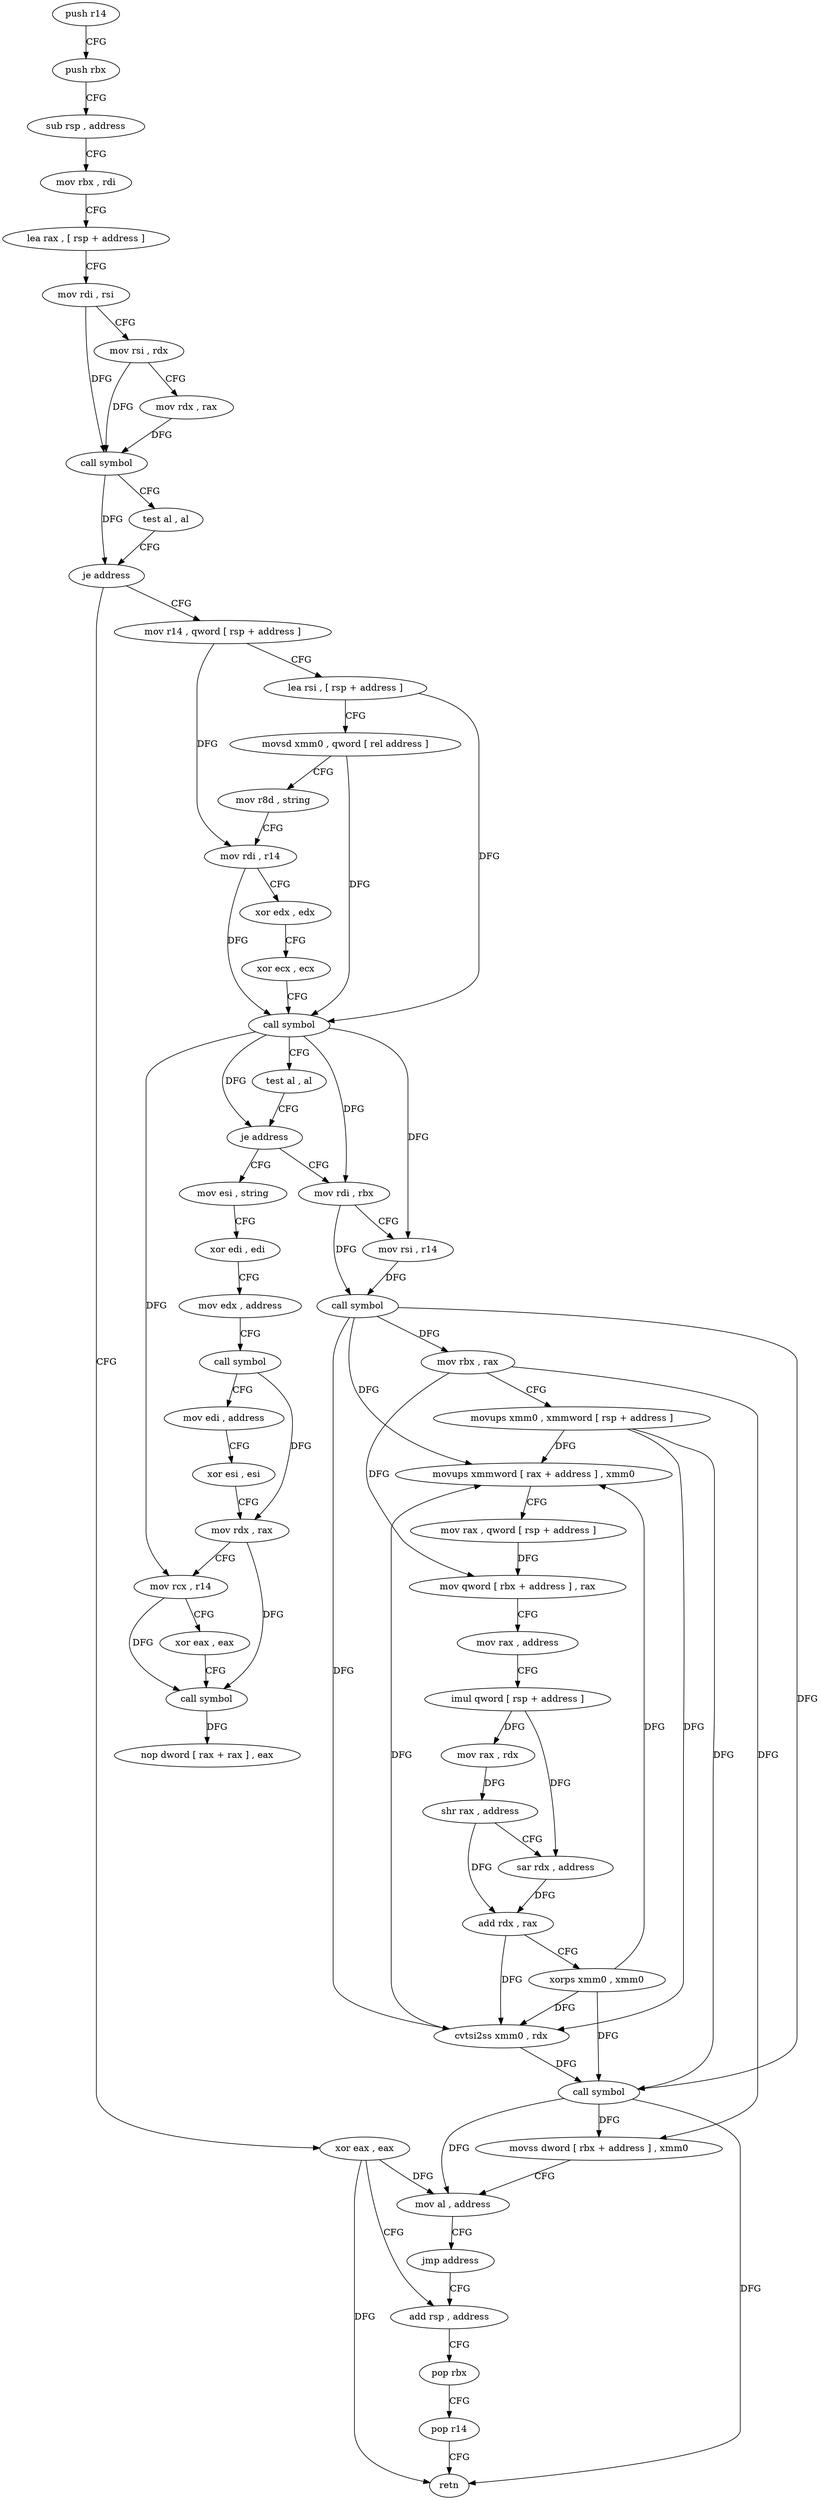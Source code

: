 digraph "func" {
"4245488" [label = "push r14" ]
"4245490" [label = "push rbx" ]
"4245491" [label = "sub rsp , address" ]
"4245495" [label = "mov rbx , rdi" ]
"4245498" [label = "lea rax , [ rsp + address ]" ]
"4245503" [label = "mov rdi , rsi" ]
"4245506" [label = "mov rsi , rdx" ]
"4245509" [label = "mov rdx , rax" ]
"4245512" [label = "call symbol" ]
"4245517" [label = "test al , al" ]
"4245519" [label = "je address" ]
"4245644" [label = "xor eax , eax" ]
"4245521" [label = "mov r14 , qword [ rsp + address ]" ]
"4245646" [label = "add rsp , address" ]
"4245526" [label = "lea rsi , [ rsp + address ]" ]
"4245531" [label = "movsd xmm0 , qword [ rel address ]" ]
"4245539" [label = "mov r8d , string" ]
"4245545" [label = "mov rdi , r14" ]
"4245548" [label = "xor edx , edx" ]
"4245550" [label = "xor ecx , ecx" ]
"4245552" [label = "call symbol" ]
"4245557" [label = "test al , al" ]
"4245559" [label = "je address" ]
"4245654" [label = "mov esi , string" ]
"4245561" [label = "mov rdi , rbx" ]
"4245659" [label = "xor edi , edi" ]
"4245661" [label = "mov edx , address" ]
"4245666" [label = "call symbol" ]
"4245671" [label = "mov edi , address" ]
"4245676" [label = "xor esi , esi" ]
"4245678" [label = "mov rdx , rax" ]
"4245681" [label = "mov rcx , r14" ]
"4245684" [label = "xor eax , eax" ]
"4245686" [label = "call symbol" ]
"4245691" [label = "nop dword [ rax + rax ] , eax" ]
"4245564" [label = "mov rsi , r14" ]
"4245567" [label = "call symbol" ]
"4245572" [label = "mov rbx , rax" ]
"4245575" [label = "movups xmm0 , xmmword [ rsp + address ]" ]
"4245580" [label = "movups xmmword [ rax + address ] , xmm0" ]
"4245584" [label = "mov rax , qword [ rsp + address ]" ]
"4245589" [label = "mov qword [ rbx + address ] , rax" ]
"4245593" [label = "mov rax , address" ]
"4245603" [label = "imul qword [ rsp + address ]" ]
"4245608" [label = "mov rax , rdx" ]
"4245611" [label = "shr rax , address" ]
"4245615" [label = "sar rdx , address" ]
"4245619" [label = "add rdx , rax" ]
"4245622" [label = "xorps xmm0 , xmm0" ]
"4245625" [label = "cvtsi2ss xmm0 , rdx" ]
"4245630" [label = "call symbol" ]
"4245635" [label = "movss dword [ rbx + address ] , xmm0" ]
"4245640" [label = "mov al , address" ]
"4245642" [label = "jmp address" ]
"4245650" [label = "pop rbx" ]
"4245651" [label = "pop r14" ]
"4245653" [label = "retn" ]
"4245488" -> "4245490" [ label = "CFG" ]
"4245490" -> "4245491" [ label = "CFG" ]
"4245491" -> "4245495" [ label = "CFG" ]
"4245495" -> "4245498" [ label = "CFG" ]
"4245498" -> "4245503" [ label = "CFG" ]
"4245503" -> "4245506" [ label = "CFG" ]
"4245503" -> "4245512" [ label = "DFG" ]
"4245506" -> "4245509" [ label = "CFG" ]
"4245506" -> "4245512" [ label = "DFG" ]
"4245509" -> "4245512" [ label = "DFG" ]
"4245512" -> "4245517" [ label = "CFG" ]
"4245512" -> "4245519" [ label = "DFG" ]
"4245517" -> "4245519" [ label = "CFG" ]
"4245519" -> "4245644" [ label = "CFG" ]
"4245519" -> "4245521" [ label = "CFG" ]
"4245644" -> "4245646" [ label = "CFG" ]
"4245644" -> "4245653" [ label = "DFG" ]
"4245644" -> "4245640" [ label = "DFG" ]
"4245521" -> "4245526" [ label = "CFG" ]
"4245521" -> "4245545" [ label = "DFG" ]
"4245646" -> "4245650" [ label = "CFG" ]
"4245526" -> "4245531" [ label = "CFG" ]
"4245526" -> "4245552" [ label = "DFG" ]
"4245531" -> "4245539" [ label = "CFG" ]
"4245531" -> "4245552" [ label = "DFG" ]
"4245539" -> "4245545" [ label = "CFG" ]
"4245545" -> "4245548" [ label = "CFG" ]
"4245545" -> "4245552" [ label = "DFG" ]
"4245548" -> "4245550" [ label = "CFG" ]
"4245550" -> "4245552" [ label = "CFG" ]
"4245552" -> "4245557" [ label = "CFG" ]
"4245552" -> "4245559" [ label = "DFG" ]
"4245552" -> "4245561" [ label = "DFG" ]
"4245552" -> "4245681" [ label = "DFG" ]
"4245552" -> "4245564" [ label = "DFG" ]
"4245557" -> "4245559" [ label = "CFG" ]
"4245559" -> "4245654" [ label = "CFG" ]
"4245559" -> "4245561" [ label = "CFG" ]
"4245654" -> "4245659" [ label = "CFG" ]
"4245561" -> "4245564" [ label = "CFG" ]
"4245561" -> "4245567" [ label = "DFG" ]
"4245659" -> "4245661" [ label = "CFG" ]
"4245661" -> "4245666" [ label = "CFG" ]
"4245666" -> "4245671" [ label = "CFG" ]
"4245666" -> "4245678" [ label = "DFG" ]
"4245671" -> "4245676" [ label = "CFG" ]
"4245676" -> "4245678" [ label = "CFG" ]
"4245678" -> "4245681" [ label = "CFG" ]
"4245678" -> "4245686" [ label = "DFG" ]
"4245681" -> "4245684" [ label = "CFG" ]
"4245681" -> "4245686" [ label = "DFG" ]
"4245684" -> "4245686" [ label = "CFG" ]
"4245686" -> "4245691" [ label = "DFG" ]
"4245564" -> "4245567" [ label = "DFG" ]
"4245567" -> "4245572" [ label = "DFG" ]
"4245567" -> "4245580" [ label = "DFG" ]
"4245567" -> "4245625" [ label = "DFG" ]
"4245567" -> "4245630" [ label = "DFG" ]
"4245572" -> "4245575" [ label = "CFG" ]
"4245572" -> "4245589" [ label = "DFG" ]
"4245572" -> "4245635" [ label = "DFG" ]
"4245575" -> "4245580" [ label = "DFG" ]
"4245575" -> "4245625" [ label = "DFG" ]
"4245575" -> "4245630" [ label = "DFG" ]
"4245580" -> "4245584" [ label = "CFG" ]
"4245584" -> "4245589" [ label = "DFG" ]
"4245589" -> "4245593" [ label = "CFG" ]
"4245593" -> "4245603" [ label = "CFG" ]
"4245603" -> "4245608" [ label = "DFG" ]
"4245603" -> "4245615" [ label = "DFG" ]
"4245608" -> "4245611" [ label = "DFG" ]
"4245611" -> "4245615" [ label = "CFG" ]
"4245611" -> "4245619" [ label = "DFG" ]
"4245615" -> "4245619" [ label = "DFG" ]
"4245619" -> "4245622" [ label = "CFG" ]
"4245619" -> "4245625" [ label = "DFG" ]
"4245622" -> "4245625" [ label = "DFG" ]
"4245622" -> "4245580" [ label = "DFG" ]
"4245622" -> "4245630" [ label = "DFG" ]
"4245625" -> "4245630" [ label = "DFG" ]
"4245625" -> "4245580" [ label = "DFG" ]
"4245630" -> "4245635" [ label = "DFG" ]
"4245630" -> "4245653" [ label = "DFG" ]
"4245630" -> "4245640" [ label = "DFG" ]
"4245635" -> "4245640" [ label = "CFG" ]
"4245640" -> "4245642" [ label = "CFG" ]
"4245642" -> "4245646" [ label = "CFG" ]
"4245650" -> "4245651" [ label = "CFG" ]
"4245651" -> "4245653" [ label = "CFG" ]
}
